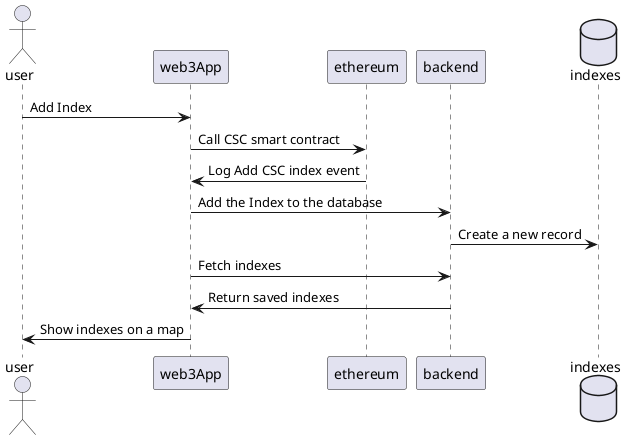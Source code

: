 @startuml
actor user
participant web3App
participant ethereum
participant backend
database indexes

user -> web3App : Add Index
web3App -> ethereum : Call CSC smart contract
ethereum -> web3App : Log Add CSC index event
web3App -> backend : Add the Index to the database
backend -> indexes : Create a new record
web3App -> backend : Fetch indexes 
backend -> web3App : Return saved indexes
web3App -> user : Show indexes on a map
@enduml